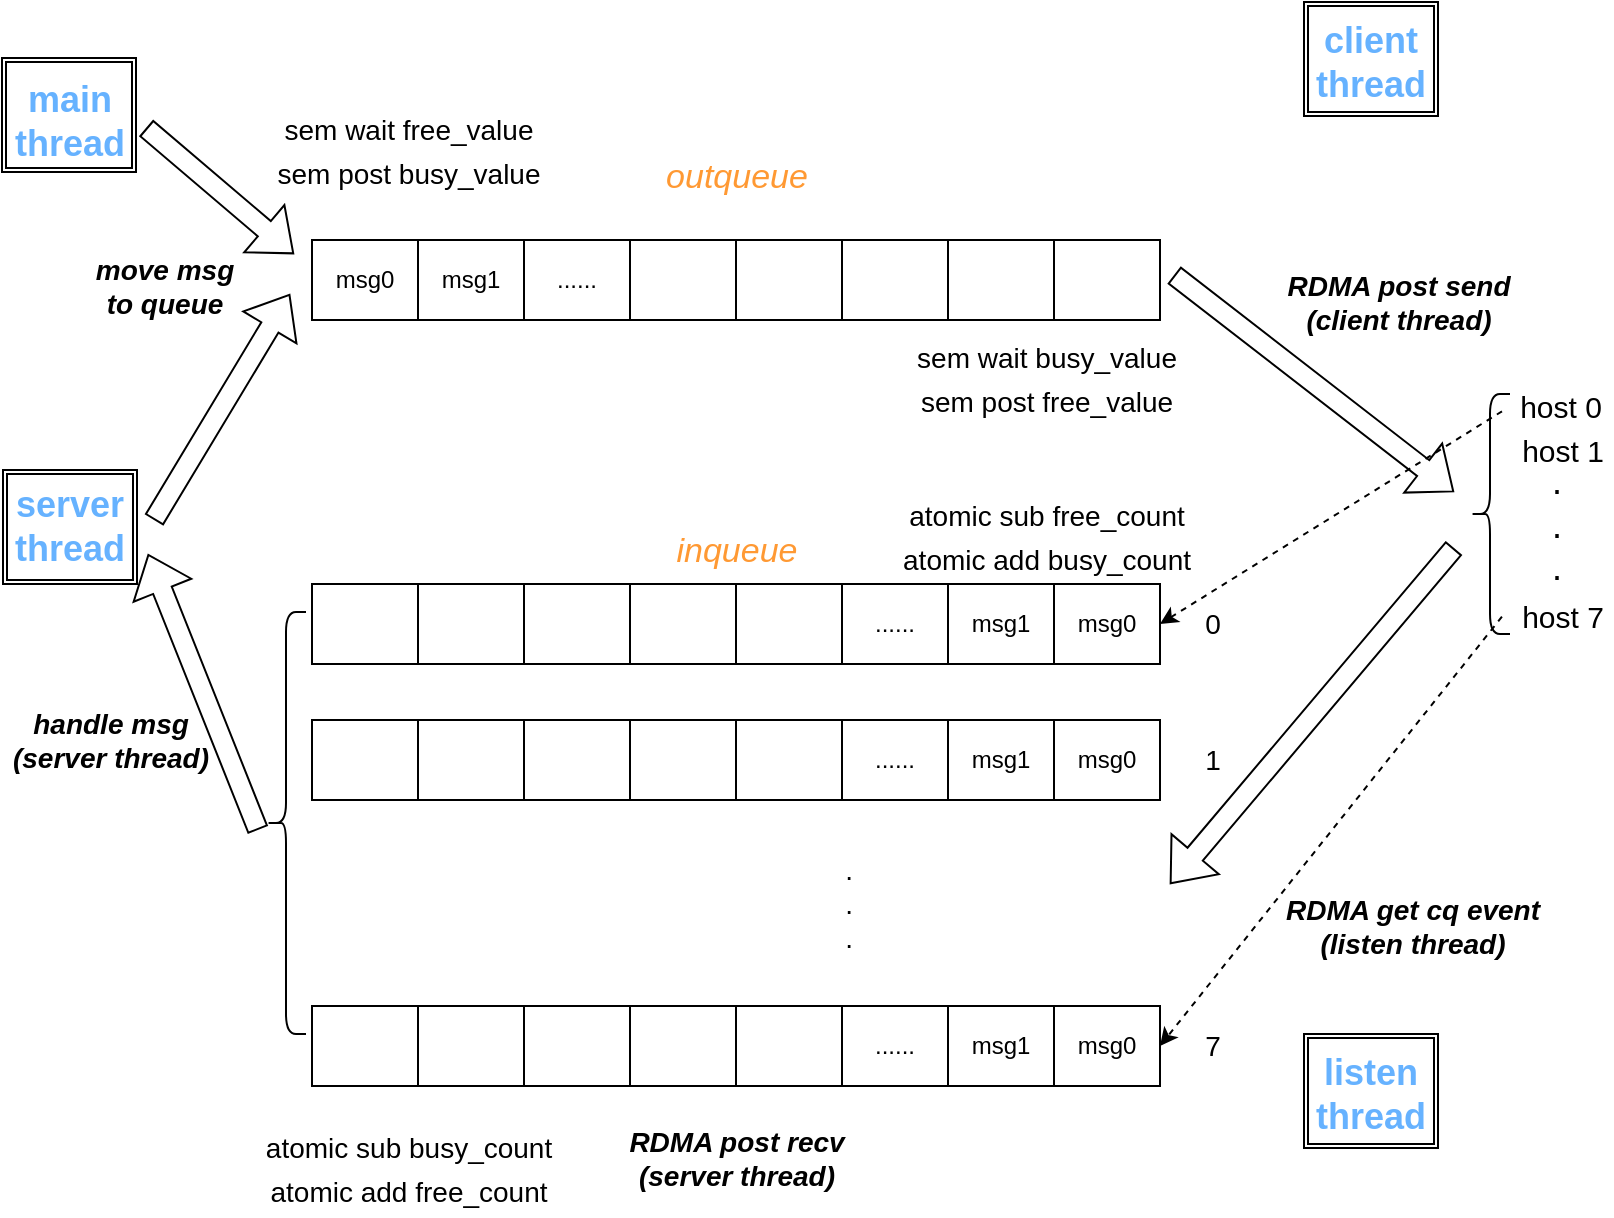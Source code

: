 <mxfile version="26.1.1">
  <diagram name="第 1 页" id="epOIFl793Vqf2yDbX2mU">
    <mxGraphModel dx="2632" dy="1478" grid="1" gridSize="10" guides="1" tooltips="1" connect="1" arrows="1" fold="1" page="1" pageScale="1" pageWidth="827" pageHeight="1169" math="0" shadow="0">
      <root>
        <mxCell id="0" />
        <mxCell id="1" parent="0" />
        <mxCell id="BSAl1eaOqZ70Zzzw0Xjo-1" value="main &#xa;thread" style="text;align=center;fontStyle=1;verticalAlign=middle;spacingLeft=3;spacingRight=3;strokeColor=none;rotatable=0;points=[[0,0.5],[1,0.5]];portConstraint=eastwest;fontSize=18;fontColor=#66B2FF;" vertex="1" parent="1">
          <mxGeometry x="21" y="190.5" width="30" height="16.5" as="geometry" />
        </mxCell>
        <mxCell id="BSAl1eaOqZ70Zzzw0Xjo-2" value="server&#xa;thread" style="text;align=center;fontStyle=1;verticalAlign=middle;spacingLeft=3;spacingRight=3;strokeColor=none;rotatable=0;points=[[0,0.5],[1,0.5]];portConstraint=eastwest;fontSize=18;fontColor=#66B2FF;" vertex="1" parent="1">
          <mxGeometry x="21" y="394" width="30" height="15" as="geometry" />
        </mxCell>
        <mxCell id="BSAl1eaOqZ70Zzzw0Xjo-3" value="" style="shape=flexArrow;endArrow=classic;html=1;rounded=0;" edge="1" parent="1">
          <mxGeometry width="50" height="50" relative="1" as="geometry">
            <mxPoint x="74" y="204" as="sourcePoint" />
            <mxPoint x="148" y="267" as="targetPoint" />
          </mxGeometry>
        </mxCell>
        <mxCell id="BSAl1eaOqZ70Zzzw0Xjo-4" value="" style="shape=flexArrow;endArrow=classic;html=1;rounded=0;" edge="1" parent="1">
          <mxGeometry width="50" height="50" relative="1" as="geometry">
            <mxPoint x="78" y="400" as="sourcePoint" />
            <mxPoint x="146" y="287" as="targetPoint" />
          </mxGeometry>
        </mxCell>
        <mxCell id="BSAl1eaOqZ70Zzzw0Xjo-5" value="" style="shape=table;startSize=0;container=1;collapsible=0;childLayout=tableLayout;labelBackgroundColor=none;fillColor=none;strokeColor=default;labelBorderColor=none;" vertex="1" parent="1">
          <mxGeometry x="157" y="260" width="424" height="40" as="geometry" />
        </mxCell>
        <mxCell id="BSAl1eaOqZ70Zzzw0Xjo-6" value="" style="shape=tableRow;horizontal=0;startSize=0;swimlaneHead=0;swimlaneBody=0;top=0;left=0;bottom=0;right=0;collapsible=0;dropTarget=0;fillColor=none;points=[[0,0.5],[1,0.5]];portConstraint=eastwest;labelBackgroundColor=default;" vertex="1" parent="BSAl1eaOqZ70Zzzw0Xjo-5">
          <mxGeometry width="424" height="40" as="geometry" />
        </mxCell>
        <mxCell id="BSAl1eaOqZ70Zzzw0Xjo-7" value="msg0" style="shape=partialRectangle;html=1;whiteSpace=wrap;connectable=0;overflow=hidden;fillColor=none;top=0;left=0;bottom=0;right=0;pointerEvents=1;labelBackgroundColor=default;" vertex="1" parent="BSAl1eaOqZ70Zzzw0Xjo-6">
          <mxGeometry width="53" height="40" as="geometry">
            <mxRectangle width="53" height="40" as="alternateBounds" />
          </mxGeometry>
        </mxCell>
        <mxCell id="BSAl1eaOqZ70Zzzw0Xjo-8" value="msg1" style="shape=partialRectangle;html=1;whiteSpace=wrap;connectable=0;overflow=hidden;fillColor=none;top=0;left=0;bottom=0;right=0;pointerEvents=1;labelBackgroundColor=default;" vertex="1" parent="BSAl1eaOqZ70Zzzw0Xjo-6">
          <mxGeometry x="53" width="53" height="40" as="geometry">
            <mxRectangle width="53" height="40" as="alternateBounds" />
          </mxGeometry>
        </mxCell>
        <mxCell id="BSAl1eaOqZ70Zzzw0Xjo-9" value="......" style="shape=partialRectangle;html=1;whiteSpace=wrap;connectable=0;overflow=hidden;fillColor=none;top=0;left=0;bottom=0;right=0;pointerEvents=1;labelBackgroundColor=default;" vertex="1" parent="BSAl1eaOqZ70Zzzw0Xjo-6">
          <mxGeometry x="106" width="53" height="40" as="geometry">
            <mxRectangle width="53" height="40" as="alternateBounds" />
          </mxGeometry>
        </mxCell>
        <mxCell id="BSAl1eaOqZ70Zzzw0Xjo-10" value="" style="shape=partialRectangle;html=1;whiteSpace=wrap;connectable=0;overflow=hidden;fillColor=none;top=0;left=0;bottom=0;right=0;pointerEvents=1;labelBackgroundColor=default;" vertex="1" parent="BSAl1eaOqZ70Zzzw0Xjo-6">
          <mxGeometry x="159" width="53" height="40" as="geometry">
            <mxRectangle width="53" height="40" as="alternateBounds" />
          </mxGeometry>
        </mxCell>
        <mxCell id="BSAl1eaOqZ70Zzzw0Xjo-11" value="" style="shape=partialRectangle;html=1;whiteSpace=wrap;connectable=0;overflow=hidden;fillColor=none;top=0;left=0;bottom=0;right=0;pointerEvents=1;labelBackgroundColor=default;" vertex="1" parent="BSAl1eaOqZ70Zzzw0Xjo-6">
          <mxGeometry x="212" width="53" height="40" as="geometry">
            <mxRectangle width="53" height="40" as="alternateBounds" />
          </mxGeometry>
        </mxCell>
        <mxCell id="BSAl1eaOqZ70Zzzw0Xjo-12" value="" style="shape=partialRectangle;html=1;whiteSpace=wrap;connectable=0;overflow=hidden;fillColor=none;top=0;left=0;bottom=0;right=0;pointerEvents=1;labelBackgroundColor=default;" vertex="1" parent="BSAl1eaOqZ70Zzzw0Xjo-6">
          <mxGeometry x="265" width="53" height="40" as="geometry">
            <mxRectangle width="53" height="40" as="alternateBounds" />
          </mxGeometry>
        </mxCell>
        <mxCell id="BSAl1eaOqZ70Zzzw0Xjo-13" value="" style="shape=partialRectangle;html=1;whiteSpace=wrap;connectable=0;overflow=hidden;fillColor=none;top=0;left=0;bottom=0;right=0;pointerEvents=1;labelBackgroundColor=default;" vertex="1" parent="BSAl1eaOqZ70Zzzw0Xjo-6">
          <mxGeometry x="318" width="53" height="40" as="geometry">
            <mxRectangle width="53" height="40" as="alternateBounds" />
          </mxGeometry>
        </mxCell>
        <mxCell id="BSAl1eaOqZ70Zzzw0Xjo-14" value="" style="shape=partialRectangle;html=1;whiteSpace=wrap;connectable=0;overflow=hidden;fillColor=none;top=0;left=0;bottom=0;right=0;pointerEvents=1;labelBackgroundColor=default;" vertex="1" parent="BSAl1eaOqZ70Zzzw0Xjo-6">
          <mxGeometry x="371" width="53" height="40" as="geometry">
            <mxRectangle width="53" height="40" as="alternateBounds" />
          </mxGeometry>
        </mxCell>
        <mxCell id="BSAl1eaOqZ70Zzzw0Xjo-15" value="&lt;font style=&quot;font-size: 17px&quot; color=&quot;#ff9933&quot;&gt;&lt;i&gt;outqueue&lt;/i&gt;&lt;/font&gt;" style="text;html=1;align=center;verticalAlign=middle;resizable=0;points=[];autosize=1;strokeColor=none;fillColor=none;" vertex="1" parent="1">
          <mxGeometry x="328.5" y="219.5" width="81" height="19" as="geometry" />
        </mxCell>
        <mxCell id="BSAl1eaOqZ70Zzzw0Xjo-16" value="client&#xa;thread" style="text;align=center;fontStyle=1;verticalAlign=middle;spacingLeft=3;spacingRight=3;strokeColor=none;rotatable=0;points=[[0,0.5],[1,0.5]];portConstraint=eastwest;fontSize=18;fontColor=#66B2FF;" vertex="1" parent="1">
          <mxGeometry x="671.5" y="162" width="30" height="15" as="geometry" />
        </mxCell>
        <mxCell id="BSAl1eaOqZ70Zzzw0Xjo-17" value="" style="shape=flexArrow;endArrow=classic;html=1;rounded=0;fontSize=14;" edge="1" parent="1">
          <mxGeometry width="50" height="50" relative="1" as="geometry">
            <mxPoint x="588" y="277.5" as="sourcePoint" />
            <mxPoint x="728" y="386" as="targetPoint" />
          </mxGeometry>
        </mxCell>
        <mxCell id="BSAl1eaOqZ70Zzzw0Xjo-18" value="&lt;i&gt;&lt;b&gt;RDMA post send&lt;br&gt;(client thread)&lt;/b&gt;&lt;/i&gt;" style="text;html=1;align=center;verticalAlign=middle;resizable=0;points=[];autosize=1;strokeColor=none;fillColor=none;fontSize=14;" vertex="1" parent="1">
          <mxGeometry x="638.5" y="272" width="122" height="38" as="geometry" />
        </mxCell>
        <mxCell id="BSAl1eaOqZ70Zzzw0Xjo-19" value="" style="shape=curlyBracket;whiteSpace=wrap;html=1;rounded=1;" vertex="1" parent="1">
          <mxGeometry x="736" y="337" width="20" height="120" as="geometry" />
        </mxCell>
        <mxCell id="BSAl1eaOqZ70Zzzw0Xjo-20" value="&lt;font style=&quot;font-size: 15px&quot;&gt;host 0&lt;/font&gt;" style="text;html=1;align=center;verticalAlign=middle;resizable=0;points=[];autosize=1;strokeColor=none;fillColor=none;" vertex="1" parent="1">
          <mxGeometry x="755" y="333" width="51" height="19" as="geometry" />
        </mxCell>
        <mxCell id="BSAl1eaOqZ70Zzzw0Xjo-21" value="&lt;font style=&quot;font-size: 15px&quot;&gt;host 1&lt;/font&gt;" style="text;html=1;align=center;verticalAlign=middle;resizable=0;points=[];autosize=1;strokeColor=none;fillColor=none;" vertex="1" parent="1">
          <mxGeometry x="756" y="355" width="51" height="19" as="geometry" />
        </mxCell>
        <mxCell id="BSAl1eaOqZ70Zzzw0Xjo-22" value="&lt;font style=&quot;font-size: 15px&quot;&gt;host 7&lt;/font&gt;" style="text;html=1;align=center;verticalAlign=middle;resizable=0;points=[];autosize=1;strokeColor=none;fillColor=none;" vertex="1" parent="1">
          <mxGeometry x="756" y="438" width="51" height="19" as="geometry" />
        </mxCell>
        <mxCell id="BSAl1eaOqZ70Zzzw0Xjo-23" value="&lt;font style=&quot;font-size: 18px&quot;&gt;.&lt;br&gt;.&lt;br&gt;.&lt;/font&gt;" style="text;html=1;align=center;verticalAlign=middle;resizable=0;points=[];autosize=1;strokeColor=none;fillColor=none;fontSize=15;" vertex="1" parent="1">
          <mxGeometry x="771" y="372" width="15" height="62" as="geometry" />
        </mxCell>
        <mxCell id="BSAl1eaOqZ70Zzzw0Xjo-24" value="&lt;font style=&quot;font-size: 14px&quot;&gt;sem wait free_value&lt;br&gt;sem post busy_value&lt;br&gt;&lt;/font&gt;" style="text;html=1;align=center;verticalAlign=middle;resizable=0;points=[];autosize=1;strokeColor=none;fillColor=none;fontSize=18;" vertex="1" parent="1">
          <mxGeometry x="134" y="190.5" width="142" height="48" as="geometry" />
        </mxCell>
        <mxCell id="BSAl1eaOqZ70Zzzw0Xjo-25" value="&lt;font style=&quot;font-size: 14px&quot;&gt;sem wait busy_value&lt;br&gt;sem post free_value&lt;br&gt;&lt;/font&gt;" style="text;html=1;align=center;verticalAlign=middle;resizable=0;points=[];autosize=1;strokeColor=none;fillColor=none;fontSize=18;" vertex="1" parent="1">
          <mxGeometry x="454" y="305" width="140" height="48" as="geometry" />
        </mxCell>
        <mxCell id="BSAl1eaOqZ70Zzzw0Xjo-26" value="" style="shape=table;startSize=0;container=1;collapsible=0;childLayout=tableLayout;" vertex="1" parent="1">
          <mxGeometry x="157" y="432" width="424" height="40" as="geometry" />
        </mxCell>
        <mxCell id="BSAl1eaOqZ70Zzzw0Xjo-27" value="" style="shape=tableRow;horizontal=0;startSize=0;swimlaneHead=0;swimlaneBody=0;top=0;left=0;bottom=0;right=0;collapsible=0;dropTarget=0;fillColor=none;points=[[0,0.5],[1,0.5]];portConstraint=eastwest;" vertex="1" parent="BSAl1eaOqZ70Zzzw0Xjo-26">
          <mxGeometry width="424" height="40" as="geometry" />
        </mxCell>
        <mxCell id="BSAl1eaOqZ70Zzzw0Xjo-28" value="" style="shape=partialRectangle;html=1;whiteSpace=wrap;connectable=0;overflow=hidden;fillColor=none;top=0;left=0;bottom=0;right=0;pointerEvents=1;" vertex="1" parent="BSAl1eaOqZ70Zzzw0Xjo-27">
          <mxGeometry width="53" height="40" as="geometry">
            <mxRectangle width="53" height="40" as="alternateBounds" />
          </mxGeometry>
        </mxCell>
        <mxCell id="BSAl1eaOqZ70Zzzw0Xjo-29" value="" style="shape=partialRectangle;html=1;whiteSpace=wrap;connectable=0;overflow=hidden;fillColor=none;top=0;left=0;bottom=0;right=0;pointerEvents=1;" vertex="1" parent="BSAl1eaOqZ70Zzzw0Xjo-27">
          <mxGeometry x="53" width="53" height="40" as="geometry">
            <mxRectangle width="53" height="40" as="alternateBounds" />
          </mxGeometry>
        </mxCell>
        <mxCell id="BSAl1eaOqZ70Zzzw0Xjo-30" value="" style="shape=partialRectangle;html=1;whiteSpace=wrap;connectable=0;overflow=hidden;fillColor=none;top=0;left=0;bottom=0;right=0;pointerEvents=1;" vertex="1" parent="BSAl1eaOqZ70Zzzw0Xjo-27">
          <mxGeometry x="106" width="53" height="40" as="geometry">
            <mxRectangle width="53" height="40" as="alternateBounds" />
          </mxGeometry>
        </mxCell>
        <mxCell id="BSAl1eaOqZ70Zzzw0Xjo-31" value="" style="shape=partialRectangle;html=1;whiteSpace=wrap;connectable=0;overflow=hidden;fillColor=none;top=0;left=0;bottom=0;right=0;pointerEvents=1;" vertex="1" parent="BSAl1eaOqZ70Zzzw0Xjo-27">
          <mxGeometry x="159" width="53" height="40" as="geometry">
            <mxRectangle width="53" height="40" as="alternateBounds" />
          </mxGeometry>
        </mxCell>
        <mxCell id="BSAl1eaOqZ70Zzzw0Xjo-32" value="" style="shape=partialRectangle;html=1;whiteSpace=wrap;connectable=0;overflow=hidden;fillColor=none;top=0;left=0;bottom=0;right=0;pointerEvents=1;" vertex="1" parent="BSAl1eaOqZ70Zzzw0Xjo-27">
          <mxGeometry x="212" width="53" height="40" as="geometry">
            <mxRectangle width="53" height="40" as="alternateBounds" />
          </mxGeometry>
        </mxCell>
        <mxCell id="BSAl1eaOqZ70Zzzw0Xjo-33" value="&lt;span&gt;......&lt;/span&gt;" style="shape=partialRectangle;html=1;whiteSpace=wrap;connectable=0;overflow=hidden;fillColor=none;top=0;left=0;bottom=0;right=0;pointerEvents=1;" vertex="1" parent="BSAl1eaOqZ70Zzzw0Xjo-27">
          <mxGeometry x="265" width="53" height="40" as="geometry">
            <mxRectangle width="53" height="40" as="alternateBounds" />
          </mxGeometry>
        </mxCell>
        <mxCell id="BSAl1eaOqZ70Zzzw0Xjo-34" value="msg1" style="shape=partialRectangle;html=1;whiteSpace=wrap;connectable=0;overflow=hidden;fillColor=none;top=0;left=0;bottom=0;right=0;pointerEvents=1;" vertex="1" parent="BSAl1eaOqZ70Zzzw0Xjo-27">
          <mxGeometry x="318" width="53" height="40" as="geometry">
            <mxRectangle width="53" height="40" as="alternateBounds" />
          </mxGeometry>
        </mxCell>
        <mxCell id="BSAl1eaOqZ70Zzzw0Xjo-35" value="msg0" style="shape=partialRectangle;html=1;whiteSpace=wrap;connectable=0;overflow=hidden;fillColor=none;top=0;left=0;bottom=0;right=0;pointerEvents=1;" vertex="1" parent="BSAl1eaOqZ70Zzzw0Xjo-27">
          <mxGeometry x="371" width="53" height="40" as="geometry">
            <mxRectangle width="53" height="40" as="alternateBounds" />
          </mxGeometry>
        </mxCell>
        <mxCell id="BSAl1eaOqZ70Zzzw0Xjo-36" value="listen&#xa;thread" style="text;align=center;fontStyle=1;verticalAlign=middle;spacingLeft=3;spacingRight=3;strokeColor=none;rotatable=0;points=[[0,0.5],[1,0.5]];portConstraint=eastwest;fontSize=18;fontColor=#66B2FF;" vertex="1" parent="1">
          <mxGeometry x="671.5" y="678" width="30" height="15" as="geometry" />
        </mxCell>
        <mxCell id="BSAl1eaOqZ70Zzzw0Xjo-37" value="" style="shape=table;startSize=0;container=1;collapsible=0;childLayout=tableLayout;" vertex="1" parent="1">
          <mxGeometry x="157" y="500" width="424" height="40" as="geometry" />
        </mxCell>
        <mxCell id="BSAl1eaOqZ70Zzzw0Xjo-38" value="" style="shape=tableRow;horizontal=0;startSize=0;swimlaneHead=0;swimlaneBody=0;top=0;left=0;bottom=0;right=0;collapsible=0;dropTarget=0;fillColor=none;points=[[0,0.5],[1,0.5]];portConstraint=eastwest;" vertex="1" parent="BSAl1eaOqZ70Zzzw0Xjo-37">
          <mxGeometry width="424" height="40" as="geometry" />
        </mxCell>
        <mxCell id="BSAl1eaOqZ70Zzzw0Xjo-39" value="" style="shape=partialRectangle;html=1;whiteSpace=wrap;connectable=0;overflow=hidden;fillColor=none;top=0;left=0;bottom=0;right=0;pointerEvents=1;" vertex="1" parent="BSAl1eaOqZ70Zzzw0Xjo-38">
          <mxGeometry width="53" height="40" as="geometry">
            <mxRectangle width="53" height="40" as="alternateBounds" />
          </mxGeometry>
        </mxCell>
        <mxCell id="BSAl1eaOqZ70Zzzw0Xjo-40" value="" style="shape=partialRectangle;html=1;whiteSpace=wrap;connectable=0;overflow=hidden;fillColor=none;top=0;left=0;bottom=0;right=0;pointerEvents=1;" vertex="1" parent="BSAl1eaOqZ70Zzzw0Xjo-38">
          <mxGeometry x="53" width="53" height="40" as="geometry">
            <mxRectangle width="53" height="40" as="alternateBounds" />
          </mxGeometry>
        </mxCell>
        <mxCell id="BSAl1eaOqZ70Zzzw0Xjo-41" value="" style="shape=partialRectangle;html=1;whiteSpace=wrap;connectable=0;overflow=hidden;fillColor=none;top=0;left=0;bottom=0;right=0;pointerEvents=1;" vertex="1" parent="BSAl1eaOqZ70Zzzw0Xjo-38">
          <mxGeometry x="106" width="53" height="40" as="geometry">
            <mxRectangle width="53" height="40" as="alternateBounds" />
          </mxGeometry>
        </mxCell>
        <mxCell id="BSAl1eaOqZ70Zzzw0Xjo-42" value="" style="shape=partialRectangle;html=1;whiteSpace=wrap;connectable=0;overflow=hidden;fillColor=none;top=0;left=0;bottom=0;right=0;pointerEvents=1;" vertex="1" parent="BSAl1eaOqZ70Zzzw0Xjo-38">
          <mxGeometry x="159" width="53" height="40" as="geometry">
            <mxRectangle width="53" height="40" as="alternateBounds" />
          </mxGeometry>
        </mxCell>
        <mxCell id="BSAl1eaOqZ70Zzzw0Xjo-43" value="" style="shape=partialRectangle;html=1;whiteSpace=wrap;connectable=0;overflow=hidden;fillColor=none;top=0;left=0;bottom=0;right=0;pointerEvents=1;" vertex="1" parent="BSAl1eaOqZ70Zzzw0Xjo-38">
          <mxGeometry x="212" width="53" height="40" as="geometry">
            <mxRectangle width="53" height="40" as="alternateBounds" />
          </mxGeometry>
        </mxCell>
        <mxCell id="BSAl1eaOqZ70Zzzw0Xjo-44" value="&lt;span&gt;......&lt;/span&gt;" style="shape=partialRectangle;html=1;whiteSpace=wrap;connectable=0;overflow=hidden;fillColor=none;top=0;left=0;bottom=0;right=0;pointerEvents=1;" vertex="1" parent="BSAl1eaOqZ70Zzzw0Xjo-38">
          <mxGeometry x="265" width="53" height="40" as="geometry">
            <mxRectangle width="53" height="40" as="alternateBounds" />
          </mxGeometry>
        </mxCell>
        <mxCell id="BSAl1eaOqZ70Zzzw0Xjo-45" value="msg1" style="shape=partialRectangle;html=1;whiteSpace=wrap;connectable=0;overflow=hidden;fillColor=none;top=0;left=0;bottom=0;right=0;pointerEvents=1;" vertex="1" parent="BSAl1eaOqZ70Zzzw0Xjo-38">
          <mxGeometry x="318" width="53" height="40" as="geometry">
            <mxRectangle width="53" height="40" as="alternateBounds" />
          </mxGeometry>
        </mxCell>
        <mxCell id="BSAl1eaOqZ70Zzzw0Xjo-46" value="msg0" style="shape=partialRectangle;html=1;whiteSpace=wrap;connectable=0;overflow=hidden;fillColor=none;top=0;left=0;bottom=0;right=0;pointerEvents=1;" vertex="1" parent="BSAl1eaOqZ70Zzzw0Xjo-38">
          <mxGeometry x="371" width="53" height="40" as="geometry">
            <mxRectangle width="53" height="40" as="alternateBounds" />
          </mxGeometry>
        </mxCell>
        <mxCell id="BSAl1eaOqZ70Zzzw0Xjo-47" value="" style="shape=table;startSize=0;container=1;collapsible=0;childLayout=tableLayout;" vertex="1" parent="1">
          <mxGeometry x="157" y="643" width="424" height="40" as="geometry" />
        </mxCell>
        <mxCell id="BSAl1eaOqZ70Zzzw0Xjo-48" value="" style="shape=tableRow;horizontal=0;startSize=0;swimlaneHead=0;swimlaneBody=0;top=0;left=0;bottom=0;right=0;collapsible=0;dropTarget=0;fillColor=none;points=[[0,0.5],[1,0.5]];portConstraint=eastwest;" vertex="1" parent="BSAl1eaOqZ70Zzzw0Xjo-47">
          <mxGeometry width="424" height="40" as="geometry" />
        </mxCell>
        <mxCell id="BSAl1eaOqZ70Zzzw0Xjo-49" value="" style="shape=partialRectangle;html=1;whiteSpace=wrap;connectable=0;overflow=hidden;fillColor=none;top=0;left=0;bottom=0;right=0;pointerEvents=1;" vertex="1" parent="BSAl1eaOqZ70Zzzw0Xjo-48">
          <mxGeometry width="53" height="40" as="geometry">
            <mxRectangle width="53" height="40" as="alternateBounds" />
          </mxGeometry>
        </mxCell>
        <mxCell id="BSAl1eaOqZ70Zzzw0Xjo-50" value="" style="shape=partialRectangle;html=1;whiteSpace=wrap;connectable=0;overflow=hidden;fillColor=none;top=0;left=0;bottom=0;right=0;pointerEvents=1;" vertex="1" parent="BSAl1eaOqZ70Zzzw0Xjo-48">
          <mxGeometry x="53" width="53" height="40" as="geometry">
            <mxRectangle width="53" height="40" as="alternateBounds" />
          </mxGeometry>
        </mxCell>
        <mxCell id="BSAl1eaOqZ70Zzzw0Xjo-51" value="" style="shape=partialRectangle;html=1;whiteSpace=wrap;connectable=0;overflow=hidden;fillColor=none;top=0;left=0;bottom=0;right=0;pointerEvents=1;" vertex="1" parent="BSAl1eaOqZ70Zzzw0Xjo-48">
          <mxGeometry x="106" width="53" height="40" as="geometry">
            <mxRectangle width="53" height="40" as="alternateBounds" />
          </mxGeometry>
        </mxCell>
        <mxCell id="BSAl1eaOqZ70Zzzw0Xjo-52" value="" style="shape=partialRectangle;html=1;whiteSpace=wrap;connectable=0;overflow=hidden;fillColor=none;top=0;left=0;bottom=0;right=0;pointerEvents=1;" vertex="1" parent="BSAl1eaOqZ70Zzzw0Xjo-48">
          <mxGeometry x="159" width="53" height="40" as="geometry">
            <mxRectangle width="53" height="40" as="alternateBounds" />
          </mxGeometry>
        </mxCell>
        <mxCell id="BSAl1eaOqZ70Zzzw0Xjo-53" value="" style="shape=partialRectangle;html=1;whiteSpace=wrap;connectable=0;overflow=hidden;fillColor=none;top=0;left=0;bottom=0;right=0;pointerEvents=1;" vertex="1" parent="BSAl1eaOqZ70Zzzw0Xjo-48">
          <mxGeometry x="212" width="53" height="40" as="geometry">
            <mxRectangle width="53" height="40" as="alternateBounds" />
          </mxGeometry>
        </mxCell>
        <mxCell id="BSAl1eaOqZ70Zzzw0Xjo-54" value="&lt;span&gt;......&lt;/span&gt;" style="shape=partialRectangle;html=1;whiteSpace=wrap;connectable=0;overflow=hidden;fillColor=none;top=0;left=0;bottom=0;right=0;pointerEvents=1;" vertex="1" parent="BSAl1eaOqZ70Zzzw0Xjo-48">
          <mxGeometry x="265" width="53" height="40" as="geometry">
            <mxRectangle width="53" height="40" as="alternateBounds" />
          </mxGeometry>
        </mxCell>
        <mxCell id="BSAl1eaOqZ70Zzzw0Xjo-55" value="msg1" style="shape=partialRectangle;html=1;whiteSpace=wrap;connectable=0;overflow=hidden;fillColor=none;top=0;left=0;bottom=0;right=0;pointerEvents=1;" vertex="1" parent="BSAl1eaOqZ70Zzzw0Xjo-48">
          <mxGeometry x="318" width="53" height="40" as="geometry">
            <mxRectangle width="53" height="40" as="alternateBounds" />
          </mxGeometry>
        </mxCell>
        <mxCell id="BSAl1eaOqZ70Zzzw0Xjo-56" value="msg0" style="shape=partialRectangle;html=1;whiteSpace=wrap;connectable=0;overflow=hidden;fillColor=none;top=0;left=0;bottom=0;right=0;pointerEvents=1;" vertex="1" parent="BSAl1eaOqZ70Zzzw0Xjo-48">
          <mxGeometry x="371" width="53" height="40" as="geometry">
            <mxRectangle width="53" height="40" as="alternateBounds" />
          </mxGeometry>
        </mxCell>
        <mxCell id="BSAl1eaOqZ70Zzzw0Xjo-57" value=".&lt;br&gt;.&lt;br&gt;.&lt;br&gt;" style="text;html=1;align=center;verticalAlign=middle;resizable=0;points=[];autosize=1;strokeColor=none;fillColor=none;fontSize=14;" vertex="1" parent="1">
          <mxGeometry x="418" y="564" width="14" height="55" as="geometry" />
        </mxCell>
        <mxCell id="BSAl1eaOqZ70Zzzw0Xjo-58" value="" style="shape=flexArrow;endArrow=classic;html=1;rounded=0;fontSize=14;" edge="1" parent="1">
          <mxGeometry width="50" height="50" relative="1" as="geometry">
            <mxPoint x="728" y="414" as="sourcePoint" />
            <mxPoint x="586" y="582" as="targetPoint" />
          </mxGeometry>
        </mxCell>
        <mxCell id="BSAl1eaOqZ70Zzzw0Xjo-59" value="" style="endArrow=classic;html=1;rounded=0;fontSize=14;dashed=1;exitX=-0.059;exitY=0.667;exitDx=0;exitDy=0;exitPerimeter=0;entryX=1;entryY=0.5;entryDx=0;entryDy=0;" edge="1" parent="1" source="BSAl1eaOqZ70Zzzw0Xjo-20" target="BSAl1eaOqZ70Zzzw0Xjo-27">
          <mxGeometry relative="1" as="geometry">
            <mxPoint x="851.306" y="495.658" as="sourcePoint" />
            <mxPoint x="645" y="461" as="targetPoint" />
          </mxGeometry>
        </mxCell>
        <mxCell id="BSAl1eaOqZ70Zzzw0Xjo-60" value="" style="endArrow=classic;html=1;rounded=0;fontSize=14;dashed=1;exitX=-0.079;exitY=0.544;exitDx=0;exitDy=0;exitPerimeter=0;entryX=1;entryY=0.5;entryDx=0;entryDy=0;" edge="1" parent="1" source="BSAl1eaOqZ70Zzzw0Xjo-22" target="BSAl1eaOqZ70Zzzw0Xjo-48">
          <mxGeometry relative="1" as="geometry">
            <mxPoint x="849.96" y="599.67" as="sourcePoint" />
            <mxPoint x="634" y="662" as="targetPoint" />
          </mxGeometry>
        </mxCell>
        <mxCell id="BSAl1eaOqZ70Zzzw0Xjo-61" value="&lt;i&gt;&lt;b&gt;RDMA post recv&lt;br&gt;(server thread)&lt;/b&gt;&lt;/i&gt;" style="text;html=1;align=center;verticalAlign=middle;resizable=0;points=[];autosize=1;strokeColor=none;fillColor=none;fontSize=14;" vertex="1" parent="1">
          <mxGeometry x="310" y="700" width="118" height="38" as="geometry" />
        </mxCell>
        <mxCell id="BSAl1eaOqZ70Zzzw0Xjo-62" value="&lt;font style=&quot;font-size: 17px&quot; color=&quot;#ff9933&quot;&gt;&lt;i&gt;inqueue&lt;/i&gt;&lt;/font&gt;" style="text;html=1;align=center;verticalAlign=middle;resizable=0;points=[];autosize=1;strokeColor=none;fillColor=none;" vertex="1" parent="1">
          <mxGeometry x="333.5" y="406" width="71" height="19" as="geometry" />
        </mxCell>
        <mxCell id="BSAl1eaOqZ70Zzzw0Xjo-63" value="&lt;b&gt;&lt;i&gt;move msg &lt;br&gt;to queue&lt;/i&gt;&lt;/b&gt;" style="text;html=1;align=center;verticalAlign=middle;resizable=0;points=[];autosize=1;strokeColor=none;fillColor=none;fontSize=14;" vertex="1" parent="1">
          <mxGeometry x="43" y="264" width="79" height="38" as="geometry" />
        </mxCell>
        <mxCell id="BSAl1eaOqZ70Zzzw0Xjo-64" value="&lt;b&gt;&lt;i&gt;RDMA get cq event&lt;br&gt;(listen thread)&lt;br&gt;&lt;/i&gt;&lt;/b&gt;" style="text;html=1;align=center;verticalAlign=middle;resizable=0;points=[];autosize=1;strokeColor=none;fillColor=none;fontSize=14;" vertex="1" parent="1">
          <mxGeometry x="638.5" y="584" width="137" height="38" as="geometry" />
        </mxCell>
        <mxCell id="BSAl1eaOqZ70Zzzw0Xjo-65" value="" style="shape=curlyBracket;whiteSpace=wrap;html=1;rounded=1;fontSize=14;" vertex="1" parent="1">
          <mxGeometry x="134" y="446" width="20" height="211" as="geometry" />
        </mxCell>
        <mxCell id="BSAl1eaOqZ70Zzzw0Xjo-66" value="" style="shape=flexArrow;endArrow=classic;html=1;rounded=0;fontSize=14;" edge="1" parent="1">
          <mxGeometry width="50" height="50" relative="1" as="geometry">
            <mxPoint x="130" y="555" as="sourcePoint" />
            <mxPoint x="75" y="417" as="targetPoint" />
          </mxGeometry>
        </mxCell>
        <mxCell id="BSAl1eaOqZ70Zzzw0Xjo-67" value="&lt;b&gt;&lt;i&gt;handle msg&lt;br&gt;(server thread)&lt;/i&gt;&lt;/b&gt;" style="text;html=1;align=center;verticalAlign=middle;resizable=0;points=[];autosize=1;strokeColor=none;fillColor=none;fontSize=14;" vertex="1" parent="1">
          <mxGeometry x="2" y="490.5" width="108" height="38" as="geometry" />
        </mxCell>
        <mxCell id="BSAl1eaOqZ70Zzzw0Xjo-68" value="&lt;font style=&quot;font-size: 14px&quot;&gt;atomic sub free_count&lt;br&gt;atomic add busy_count&lt;br&gt;&lt;/font&gt;" style="text;html=1;align=center;verticalAlign=middle;resizable=0;points=[];autosize=1;strokeColor=none;fillColor=none;fontSize=18;" vertex="1" parent="1">
          <mxGeometry x="447" y="384" width="154" height="48" as="geometry" />
        </mxCell>
        <mxCell id="BSAl1eaOqZ70Zzzw0Xjo-69" value="&lt;font style=&quot;font-size: 14px&quot;&gt;atomic sub busy_count&lt;br&gt;atomic add free_count&lt;br&gt;&lt;/font&gt;" style="text;html=1;align=center;verticalAlign=middle;resizable=0;points=[];autosize=1;strokeColor=none;fillColor=none;fontSize=18;" vertex="1" parent="1">
          <mxGeometry x="128.5" y="700" width="153" height="48" as="geometry" />
        </mxCell>
        <mxCell id="BSAl1eaOqZ70Zzzw0Xjo-70" value="0" style="text;html=1;align=center;verticalAlign=middle;resizable=0;points=[];autosize=1;strokeColor=none;fillColor=none;fontSize=14;" vertex="1" parent="1">
          <mxGeometry x="598" y="441.5" width="18" height="21" as="geometry" />
        </mxCell>
        <mxCell id="BSAl1eaOqZ70Zzzw0Xjo-71" value="1&lt;span style=&quot;color: rgba(0 , 0 , 0 , 0) ; font-family: monospace ; font-size: 0px&quot;&gt;%3CmxGraphModel%3E%3Croot%3E%3CmxCell%20id%3D%220%22%2F%3E%3CmxCell%20id%3D%221%22%20parent%3D%220%22%2F%3E%3CmxCell%20id%3D%222%22%20value%3D%220%22%20style%3D%22text%3Bhtml%3D1%3Balign%3Dcenter%3BverticalAlign%3Dmiddle%3Bresizable%3D0%3Bpoints%3D%5B%5D%3Bautosize%3D1%3BstrokeColor%3Dnone%3BfillColor%3Dnone%3BfontSize%3D14%3B%22%20vertex%3D%221%22%20parent%3D%221%22%3E%3CmxGeometry%20x%3D%22648%22%20y%3D%22449%22%20width%3D%2218%22%20height%3D%2221%22%20as%3D%22geometry%22%2F%3E%3C%2FmxCell%3E%3C%2Froot%3E%3C%2FmxGraphModel%3E&lt;/span&gt;" style="text;html=1;align=center;verticalAlign=middle;resizable=0;points=[];autosize=1;strokeColor=none;fillColor=none;fontSize=14;" vertex="1" parent="1">
          <mxGeometry x="598" y="507" width="18" height="26" as="geometry" />
        </mxCell>
        <mxCell id="BSAl1eaOqZ70Zzzw0Xjo-72" value="7" style="text;html=1;align=center;verticalAlign=middle;resizable=0;points=[];autosize=1;strokeColor=none;fillColor=none;fontSize=14;" vertex="1" parent="1">
          <mxGeometry x="598" y="652.5" width="18" height="21" as="geometry" />
        </mxCell>
        <mxCell id="BSAl1eaOqZ70Zzzw0Xjo-73" value="" style="shape=ext;double=1;rounded=0;whiteSpace=wrap;html=1;labelBackgroundColor=none;labelBorderColor=none;fontSize=14;fontColor=#FF9933;strokeColor=default;fillColor=none;" vertex="1" parent="1">
          <mxGeometry x="2" y="169" width="67" height="57" as="geometry" />
        </mxCell>
        <mxCell id="BSAl1eaOqZ70Zzzw0Xjo-74" value="" style="shape=ext;double=1;rounded=0;whiteSpace=wrap;html=1;labelBackgroundColor=none;labelBorderColor=none;fontSize=14;fontColor=#FF9933;strokeColor=default;fillColor=none;" vertex="1" parent="1">
          <mxGeometry x="2.5" y="375" width="67" height="57" as="geometry" />
        </mxCell>
        <mxCell id="BSAl1eaOqZ70Zzzw0Xjo-75" value="" style="shape=ext;double=1;rounded=0;whiteSpace=wrap;html=1;labelBackgroundColor=none;labelBorderColor=none;fontSize=14;fontColor=#FF9933;strokeColor=default;fillColor=none;" vertex="1" parent="1">
          <mxGeometry x="653" y="141" width="67" height="57" as="geometry" />
        </mxCell>
        <mxCell id="BSAl1eaOqZ70Zzzw0Xjo-76" value="" style="shape=ext;double=1;rounded=0;whiteSpace=wrap;html=1;labelBackgroundColor=none;labelBorderColor=none;fontSize=14;fontColor=#FF9933;strokeColor=default;fillColor=none;" vertex="1" parent="1">
          <mxGeometry x="653" y="657" width="67" height="57" as="geometry" />
        </mxCell>
      </root>
    </mxGraphModel>
  </diagram>
</mxfile>
